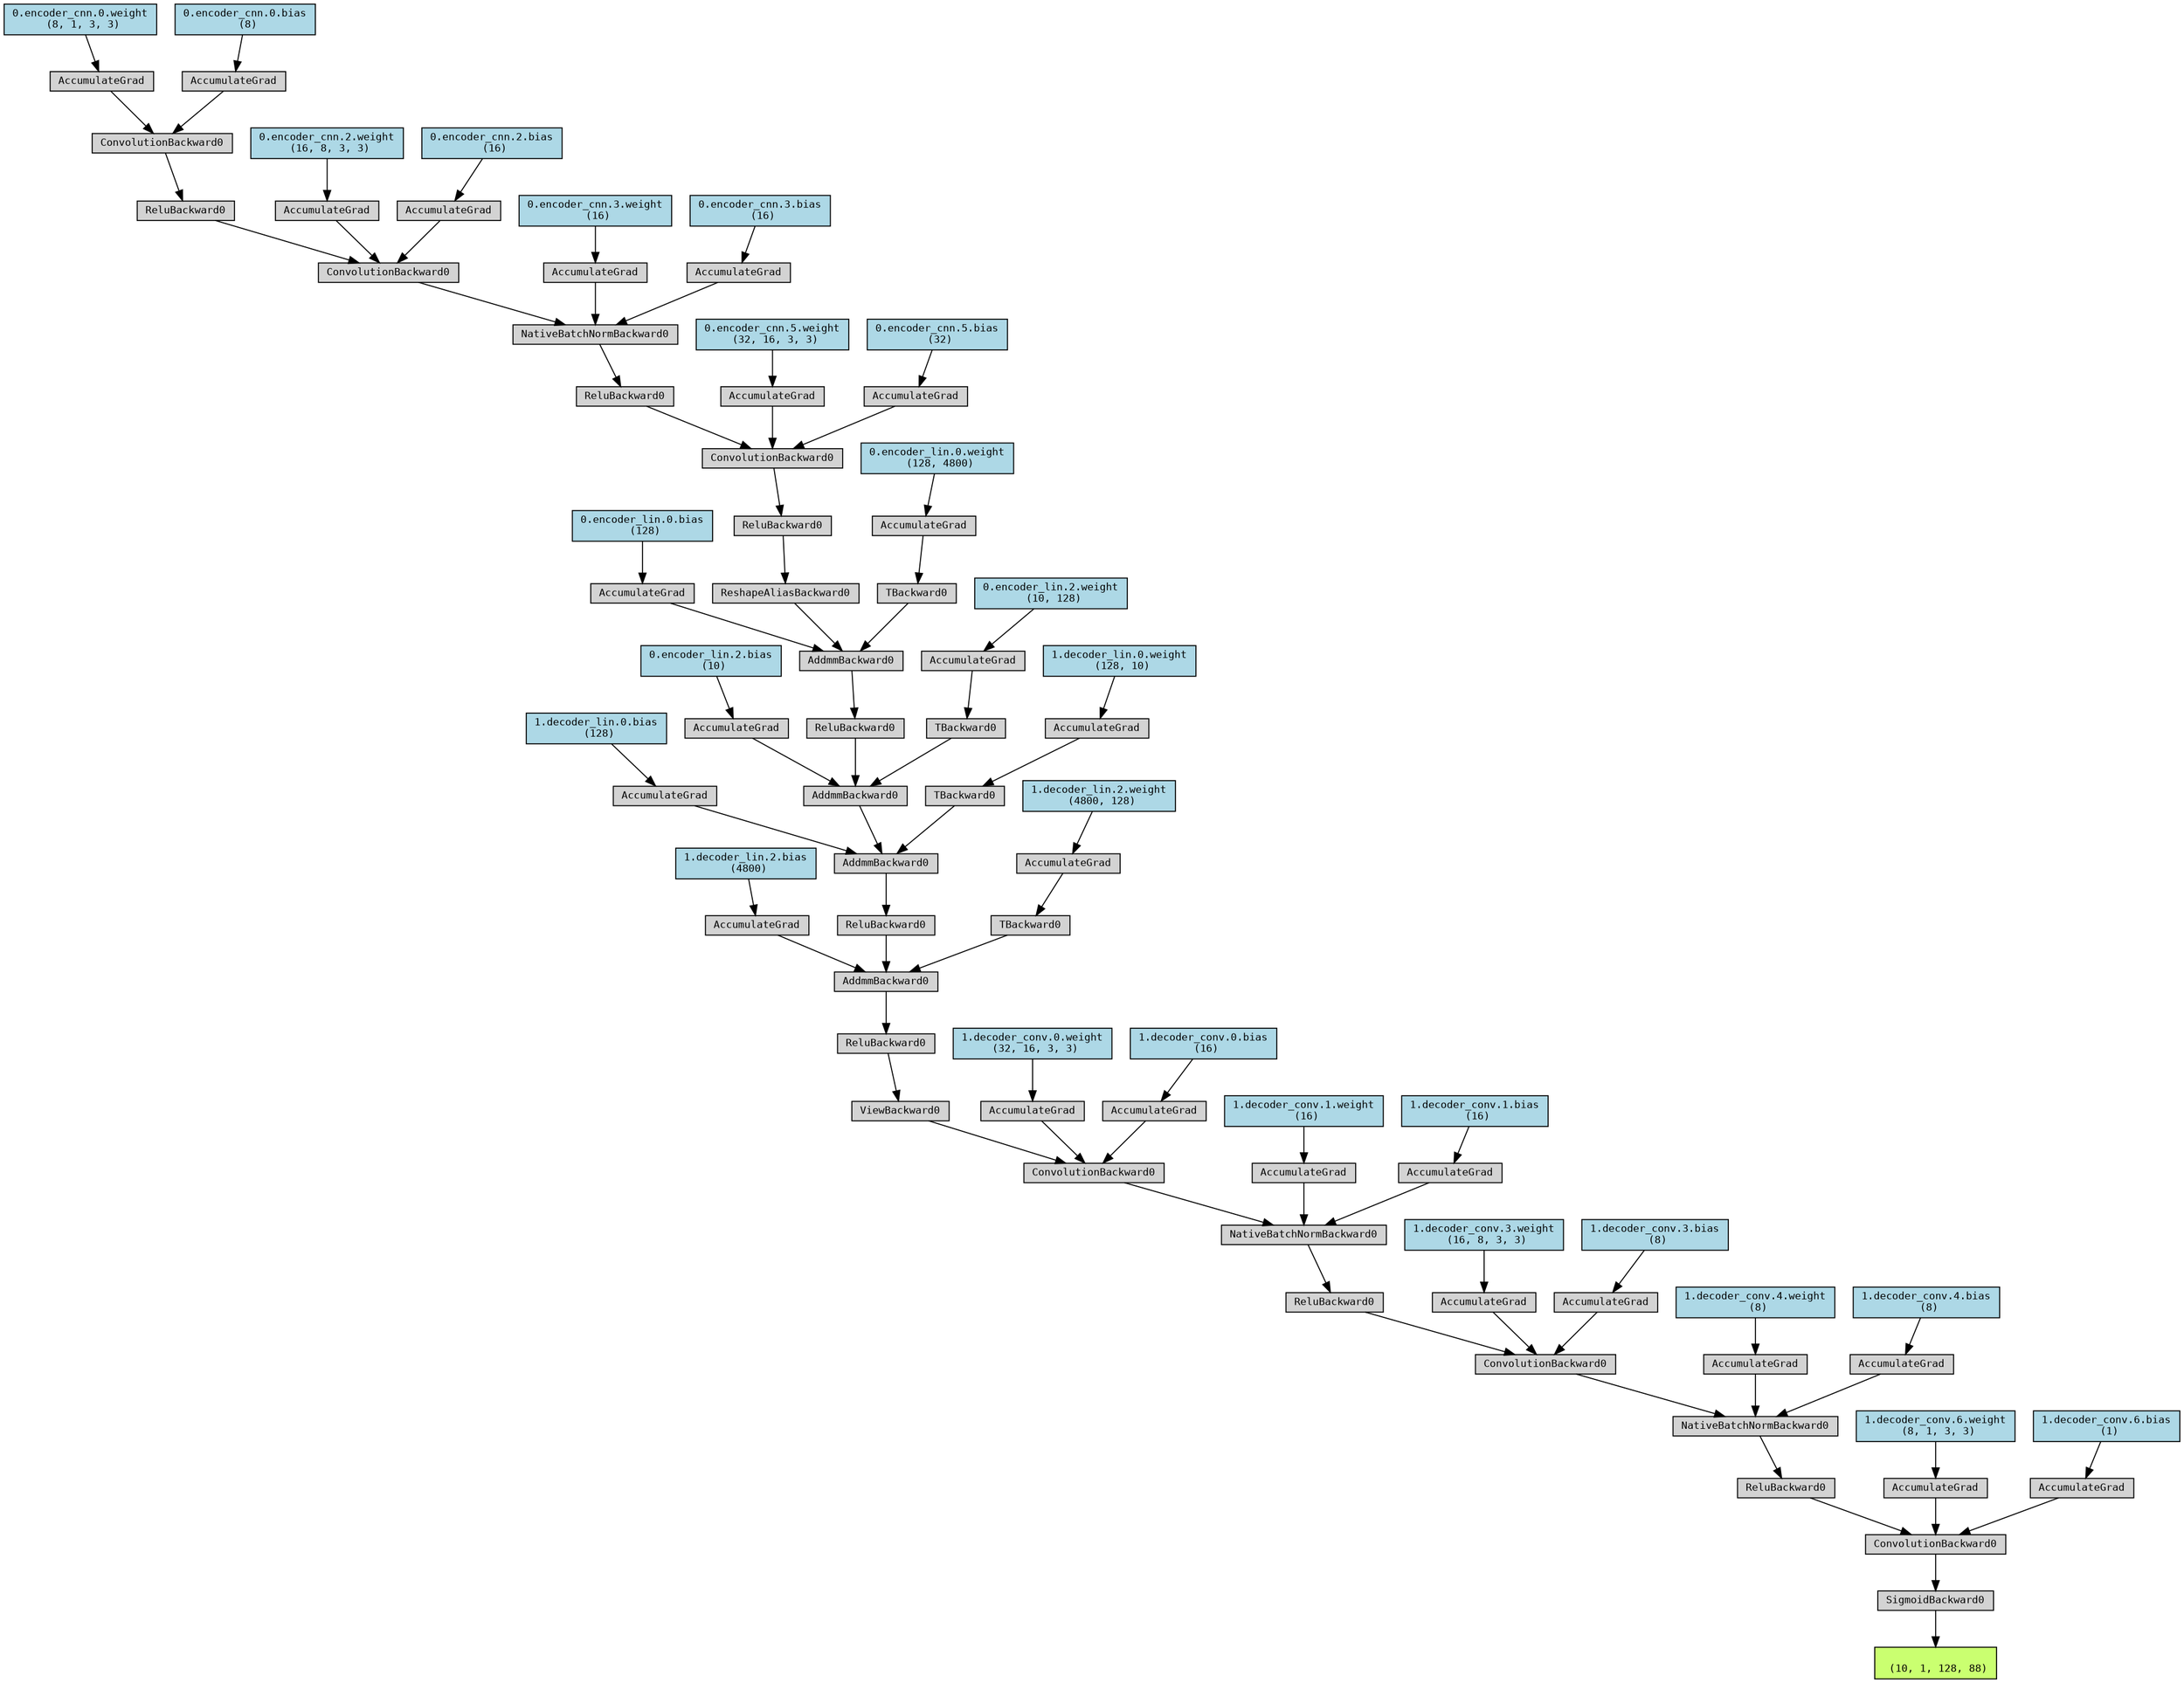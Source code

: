 digraph {
	graph [size="24.15,24.15"]
	node [align=left fontname=monospace fontsize=10 height=0.2 ranksep=0.1 shape=box style=filled]
	1819764916768 [label="
 (10, 1, 128, 88)" fillcolor=darkolivegreen1]
	1819764796288 [label=SigmoidBackward0]
	1819764796384 -> 1819764796288
	1819764796384 [label=ConvolutionBackward0]
	1819764795184 -> 1819764796384
	1819764795184 [label=ReluBackward0]
	1819764796528 -> 1819764795184
	1819764796528 [label=NativeBatchNormBackward0]
	1819764796624 -> 1819764796528
	1819764796624 [label=ConvolutionBackward0]
	1819764796816 -> 1819764796624
	1819764796816 [label=ReluBackward0]
	1819764797008 -> 1819764796816
	1819764797008 [label=NativeBatchNormBackward0]
	1819764797104 -> 1819764797008
	1819764797104 [label=ConvolutionBackward0]
	1819764797296 -> 1819764797104
	1819764797296 [label=ViewBackward0]
	1819764797392 -> 1819764797296
	1819764797392 [label=ReluBackward0]
	1819764932816 -> 1819764797392
	1819764932816 [label=AddmmBackward0]
	1819764932912 -> 1819764932816
	1819599166976 [label="1.decoder_lin.2.bias
 (4800)" fillcolor=lightblue]
	1819599166976 -> 1819764932912
	1819764932912 [label=AccumulateGrad]
	1819764932864 -> 1819764932816
	1819764932864 [label=ReluBackward0]
	1819764933104 -> 1819764932864
	1819764933104 [label=AddmmBackward0]
	1819764933296 -> 1819764933104
	1819599166816 [label="1.decoder_lin.0.bias
 (128)" fillcolor=lightblue]
	1819599166816 -> 1819764933296
	1819764933296 [label=AccumulateGrad]
	1819764933248 -> 1819764933104
	1819764933248 [label=AddmmBackward0]
	1819764933440 -> 1819764933248
	1819599166656 [label="0.encoder_lin.2.bias
 (10)" fillcolor=lightblue]
	1819599166656 -> 1819764933440
	1819764933440 [label=AccumulateGrad]
	1819764933488 -> 1819764933248
	1819764933488 [label=ReluBackward0]
	1819764933632 -> 1819764933488
	1819764933632 [label=AddmmBackward0]
	1819764933824 -> 1819764933632
	1819599166496 [label="0.encoder_lin.0.bias
 (128)" fillcolor=lightblue]
	1819599166496 -> 1819764933824
	1819764933824 [label=AccumulateGrad]
	1819764933776 -> 1819764933632
	1819764933776 [label=ReshapeAliasBackward0]
	1819764933968 -> 1819764933776
	1819764933968 [label=ReluBackward0]
	1819764934160 -> 1819764933968
	1819764934160 [label=ConvolutionBackward0]
	1819764934256 -> 1819764934160
	1819764934256 [label=ReluBackward0]
	1819764934448 -> 1819764934256
	1819764934448 [label=NativeBatchNormBackward0]
	1819764934544 -> 1819764934448
	1819764934544 [label=ConvolutionBackward0]
	1819764934736 -> 1819764934544
	1819764934736 [label=ReluBackward0]
	1819764934928 -> 1819764934736
	1819764934928 [label=ConvolutionBackward0]
	1819764934976 -> 1819764934928
	1819599165296 [label="0.encoder_cnn.0.weight
 (8, 1, 3, 3)" fillcolor=lightblue]
	1819599165296 -> 1819764934976
	1819764934976 [label=AccumulateGrad]
	1819764934832 -> 1819764934928
	1819599165376 [label="0.encoder_cnn.0.bias
 (8)" fillcolor=lightblue]
	1819599165376 -> 1819764934832
	1819764934832 [label=AccumulateGrad]
	1819764934688 -> 1819764934544
	1819599165536 [label="0.encoder_cnn.2.weight
 (16, 8, 3, 3)" fillcolor=lightblue]
	1819599165536 -> 1819764934688
	1819764934688 [label=AccumulateGrad]
	1819764934640 -> 1819764934544
	1819599165616 [label="0.encoder_cnn.2.bias
 (16)" fillcolor=lightblue]
	1819599165616 -> 1819764934640
	1819764934640 [label=AccumulateGrad]
	1819764934496 -> 1819764934448
	1819599165696 [label="0.encoder_cnn.3.weight
 (16)" fillcolor=lightblue]
	1819599165696 -> 1819764934496
	1819764934496 [label=AccumulateGrad]
	1819764934352 -> 1819764934448
	1819599165776 [label="0.encoder_cnn.3.bias
 (16)" fillcolor=lightblue]
	1819599165776 -> 1819764934352
	1819764934352 [label=AccumulateGrad]
	1819764934208 -> 1819764934160
	1819599166256 [label="0.encoder_cnn.5.weight
 (32, 16, 3, 3)" fillcolor=lightblue]
	1819599166256 -> 1819764934208
	1819764934208 [label=AccumulateGrad]
	1819764934064 -> 1819764934160
	1819599166336 [label="0.encoder_cnn.5.bias
 (32)" fillcolor=lightblue]
	1819599166336 -> 1819764934064
	1819764934064 [label=AccumulateGrad]
	1819764933728 -> 1819764933632
	1819764933728 [label=TBackward0]
	1819764934304 -> 1819764933728
	1819599166416 [label="0.encoder_lin.0.weight
 (128, 4800)" fillcolor=lightblue]
	1819599166416 -> 1819764934304
	1819764934304 [label=AccumulateGrad]
	1819764933536 -> 1819764933248
	1819764933536 [label=TBackward0]
	1819764934112 -> 1819764933536
	1819599166576 [label="0.encoder_lin.2.weight
 (10, 128)" fillcolor=lightblue]
	1819599166576 -> 1819764934112
	1819764934112 [label=AccumulateGrad]
	1819764933200 -> 1819764933104
	1819764933200 [label=TBackward0]
	1819764934400 -> 1819764933200
	1819599166736 [label="1.decoder_lin.0.weight
 (128, 10)" fillcolor=lightblue]
	1819599166736 -> 1819764934400
	1819764934400 [label=AccumulateGrad]
	1819764932672 -> 1819764932816
	1819764932672 [label=TBackward0]
	1819764933872 -> 1819764932672
	1819599166896 [label="1.decoder_lin.2.weight
 (4800, 128)" fillcolor=lightblue]
	1819599166896 -> 1819764933872
	1819764933872 [label=AccumulateGrad]
	1819764797248 -> 1819764797104
	1819599167216 [label="1.decoder_conv.0.weight
 (32, 16, 3, 3)" fillcolor=lightblue]
	1819599167216 -> 1819764797248
	1819764797248 [label=AccumulateGrad]
	1819764797200 -> 1819764797104
	1819599167296 [label="1.decoder_conv.0.bias
 (16)" fillcolor=lightblue]
	1819599167296 -> 1819764797200
	1819764797200 [label=AccumulateGrad]
	1819764797056 -> 1819764797008
	1819599167376 [label="1.decoder_conv.1.weight
 (16)" fillcolor=lightblue]
	1819599167376 -> 1819764797056
	1819764797056 [label=AccumulateGrad]
	1819764796912 -> 1819764797008
	1819599253568 [label="1.decoder_conv.1.bias
 (16)" fillcolor=lightblue]
	1819599253568 -> 1819764796912
	1819764796912 [label=AccumulateGrad]
	1819764796768 -> 1819764796624
	1819599253968 [label="1.decoder_conv.3.weight
 (16, 8, 3, 3)" fillcolor=lightblue]
	1819599253968 -> 1819764796768
	1819764796768 [label=AccumulateGrad]
	1819764796720 -> 1819764796624
	1819599254048 [label="1.decoder_conv.3.bias
 (8)" fillcolor=lightblue]
	1819599254048 -> 1819764796720
	1819764796720 [label=AccumulateGrad]
	1819764796576 -> 1819764796528
	1819599254128 [label="1.decoder_conv.4.weight
 (8)" fillcolor=lightblue]
	1819599254128 -> 1819764796576
	1819764796576 [label=AccumulateGrad]
	1819764796432 -> 1819764796528
	1819599254208 [label="1.decoder_conv.4.bias
 (8)" fillcolor=lightblue]
	1819599254208 -> 1819764796432
	1819764796432 [label=AccumulateGrad]
	1819764794320 -> 1819764796384
	1819599254608 [label="1.decoder_conv.6.weight
 (8, 1, 3, 3)" fillcolor=lightblue]
	1819599254608 -> 1819764794320
	1819764794320 [label=AccumulateGrad]
	1819764794416 -> 1819764796384
	1819599254688 [label="1.decoder_conv.6.bias
 (1)" fillcolor=lightblue]
	1819599254688 -> 1819764794416
	1819764794416 [label=AccumulateGrad]
	1819764796288 -> 1819764916768
}

